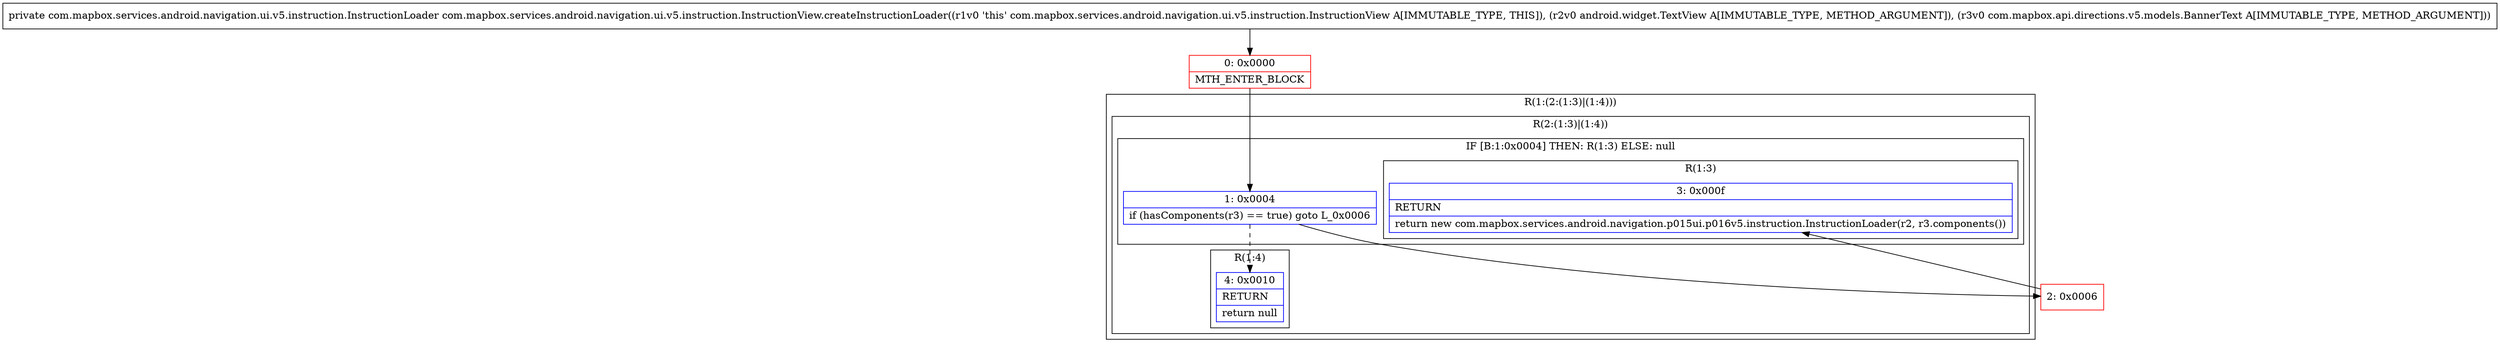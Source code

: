 digraph "CFG forcom.mapbox.services.android.navigation.ui.v5.instruction.InstructionView.createInstructionLoader(Landroid\/widget\/TextView;Lcom\/mapbox\/api\/directions\/v5\/models\/BannerText;)Lcom\/mapbox\/services\/android\/navigation\/ui\/v5\/instruction\/InstructionLoader;" {
subgraph cluster_Region_670196405 {
label = "R(1:(2:(1:3)|(1:4)))";
node [shape=record,color=blue];
subgraph cluster_Region_2083587476 {
label = "R(2:(1:3)|(1:4))";
node [shape=record,color=blue];
subgraph cluster_IfRegion_1556039353 {
label = "IF [B:1:0x0004] THEN: R(1:3) ELSE: null";
node [shape=record,color=blue];
Node_1 [shape=record,label="{1\:\ 0x0004|if (hasComponents(r3) == true) goto L_0x0006\l}"];
subgraph cluster_Region_1807607407 {
label = "R(1:3)";
node [shape=record,color=blue];
Node_3 [shape=record,label="{3\:\ 0x000f|RETURN\l|return new com.mapbox.services.android.navigation.p015ui.p016v5.instruction.InstructionLoader(r2, r3.components())\l}"];
}
}
subgraph cluster_Region_1601099367 {
label = "R(1:4)";
node [shape=record,color=blue];
Node_4 [shape=record,label="{4\:\ 0x0010|RETURN\l|return null\l}"];
}
}
}
Node_0 [shape=record,color=red,label="{0\:\ 0x0000|MTH_ENTER_BLOCK\l}"];
Node_2 [shape=record,color=red,label="{2\:\ 0x0006}"];
MethodNode[shape=record,label="{private com.mapbox.services.android.navigation.ui.v5.instruction.InstructionLoader com.mapbox.services.android.navigation.ui.v5.instruction.InstructionView.createInstructionLoader((r1v0 'this' com.mapbox.services.android.navigation.ui.v5.instruction.InstructionView A[IMMUTABLE_TYPE, THIS]), (r2v0 android.widget.TextView A[IMMUTABLE_TYPE, METHOD_ARGUMENT]), (r3v0 com.mapbox.api.directions.v5.models.BannerText A[IMMUTABLE_TYPE, METHOD_ARGUMENT])) }"];
MethodNode -> Node_0;
Node_1 -> Node_2;
Node_1 -> Node_4[style=dashed];
Node_0 -> Node_1;
Node_2 -> Node_3;
}

